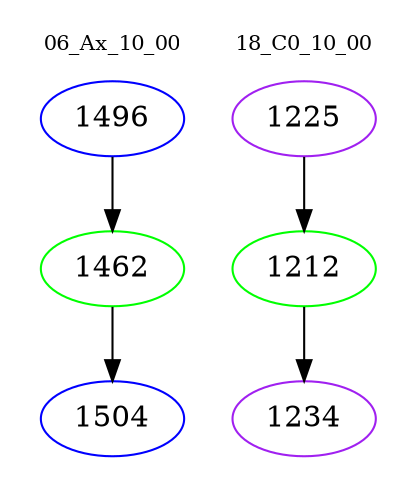 digraph{
subgraph cluster_0 {
color = white
label = "06_Ax_10_00";
fontsize=10;
T0_1496 [label="1496", color="blue"]
T0_1496 -> T0_1462 [color="black"]
T0_1462 [label="1462", color="green"]
T0_1462 -> T0_1504 [color="black"]
T0_1504 [label="1504", color="blue"]
}
subgraph cluster_1 {
color = white
label = "18_C0_10_00";
fontsize=10;
T1_1225 [label="1225", color="purple"]
T1_1225 -> T1_1212 [color="black"]
T1_1212 [label="1212", color="green"]
T1_1212 -> T1_1234 [color="black"]
T1_1234 [label="1234", color="purple"]
}
}
